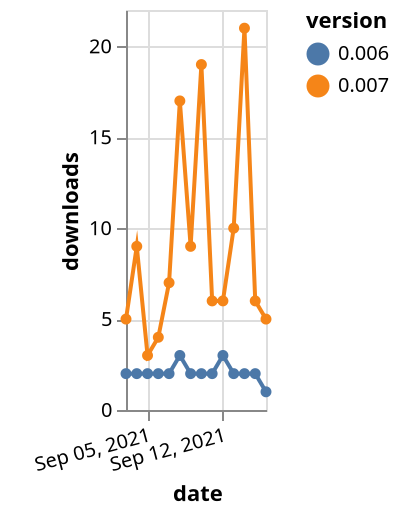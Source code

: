 {"$schema": "https://vega.github.io/schema/vega-lite/v5.json", "description": "A simple bar chart with embedded data.", "data": {"values": [{"date": "2021-09-03", "total": 4477, "delta": 2, "version": "0.006"}, {"date": "2021-09-04", "total": 4479, "delta": 2, "version": "0.006"}, {"date": "2021-09-05", "total": 4481, "delta": 2, "version": "0.006"}, {"date": "2021-09-06", "total": 4483, "delta": 2, "version": "0.006"}, {"date": "2021-09-07", "total": 4485, "delta": 2, "version": "0.006"}, {"date": "2021-09-08", "total": 4488, "delta": 3, "version": "0.006"}, {"date": "2021-09-09", "total": 4490, "delta": 2, "version": "0.006"}, {"date": "2021-09-10", "total": 4492, "delta": 2, "version": "0.006"}, {"date": "2021-09-11", "total": 4494, "delta": 2, "version": "0.006"}, {"date": "2021-09-12", "total": 4497, "delta": 3, "version": "0.006"}, {"date": "2021-09-13", "total": 4499, "delta": 2, "version": "0.006"}, {"date": "2021-09-14", "total": 4501, "delta": 2, "version": "0.006"}, {"date": "2021-09-15", "total": 4503, "delta": 2, "version": "0.006"}, {"date": "2021-09-16", "total": 4504, "delta": 1, "version": "0.006"}, {"date": "2021-09-03", "total": 8738, "delta": 5, "version": "0.007"}, {"date": "2021-09-04", "total": 8747, "delta": 9, "version": "0.007"}, {"date": "2021-09-05", "total": 8750, "delta": 3, "version": "0.007"}, {"date": "2021-09-06", "total": 8754, "delta": 4, "version": "0.007"}, {"date": "2021-09-07", "total": 8761, "delta": 7, "version": "0.007"}, {"date": "2021-09-08", "total": 8778, "delta": 17, "version": "0.007"}, {"date": "2021-09-09", "total": 8787, "delta": 9, "version": "0.007"}, {"date": "2021-09-10", "total": 8806, "delta": 19, "version": "0.007"}, {"date": "2021-09-11", "total": 8812, "delta": 6, "version": "0.007"}, {"date": "2021-09-12", "total": 8818, "delta": 6, "version": "0.007"}, {"date": "2021-09-13", "total": 8828, "delta": 10, "version": "0.007"}, {"date": "2021-09-14", "total": 8849, "delta": 21, "version": "0.007"}, {"date": "2021-09-15", "total": 8855, "delta": 6, "version": "0.007"}, {"date": "2021-09-16", "total": 8860, "delta": 5, "version": "0.007"}]}, "width": "container", "mark": {"type": "line", "point": {"filled": true}}, "encoding": {"x": {"field": "date", "type": "temporal", "timeUnit": "yearmonthdate", "title": "date", "axis": {"labelAngle": -15}}, "y": {"field": "delta", "type": "quantitative", "title": "downloads"}, "color": {"field": "version", "type": "nominal"}, "tooltip": {"field": "delta"}}}